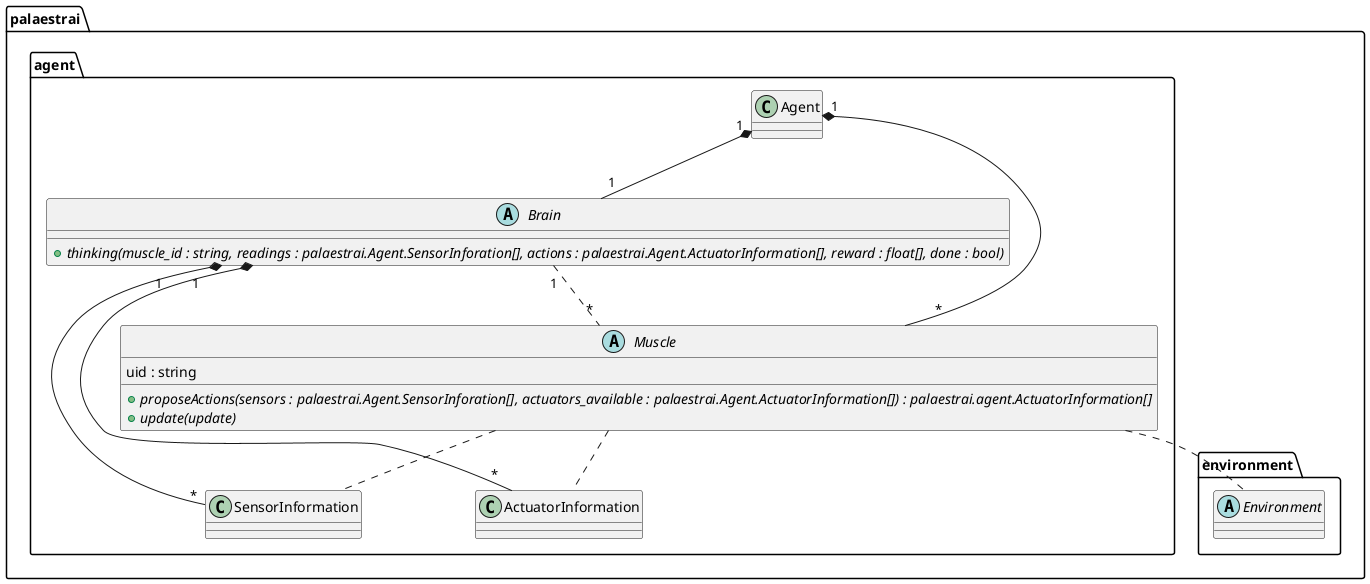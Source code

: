 @startuml

class palaestrai.agent.Agent {

}


abstract class palaestrai.agent.Brain {
    {abstract} + thinking(muscle_id : string, readings : palaestrai.Agent.SensorInforation[], actions : palaestrai.Agent.ActuatorInformation[], reward : float[], done : bool)
}

abstract class palaestrai.agent.Muscle {
    uid : string
    {abstract} + proposeActions(sensors : palaestrai.Agent.SensorInforation[], actuators_available : palaestrai.Agent.ActuatorInformation[]) : palaestrai.agent.ActuatorInformation[]
    {abstract} + update(update)
}

class palaestrai.agent.SensorInformation {

}

class palaestrai.agent.ActuatorInformation {

}

abstract class palaestrai.environment.Environment {

}

palaestrai.agent.Agent "1" *-- "1" palaestrai.agent.Brain
palaestrai.agent.Agent "1" *-- "*" palaestrai.agent.Muscle
palaestrai.agent.Brain "1" .. "*" palaestrai.agent.Muscle
palaestrai.agent.Brain "1" *-- "*" palaestrai.agent.SensorInformation
palaestrai.agent.Brain "1" *-- "*" palaestrai.agent.ActuatorInformation
palaestrai.agent.Muscle .. palaestrai.agent.SensorInformation
palaestrai.agent.Muscle .. palaestrai.agent.ActuatorInformation
palaestrai.agent.Muscle .. palaestrai.environment.Environment
@enduml
